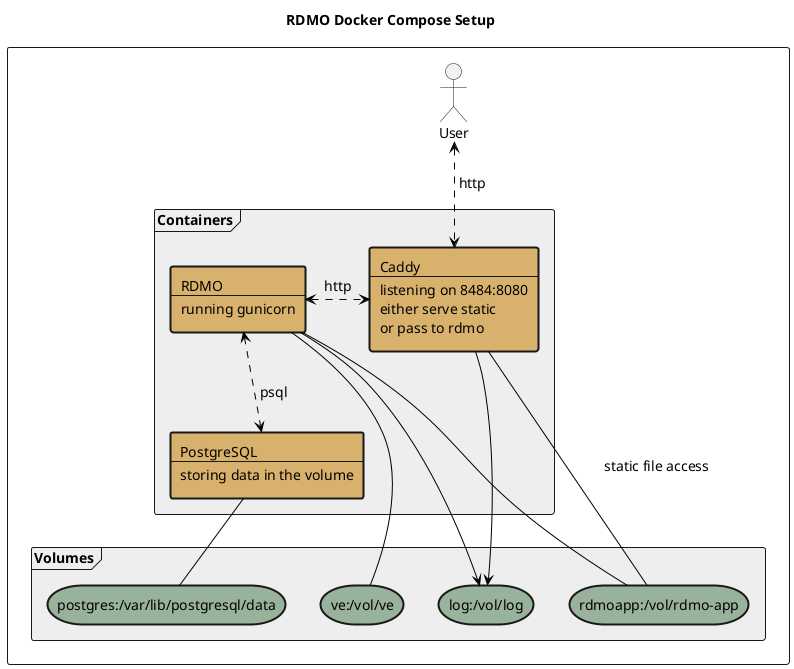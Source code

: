 @startuml

title "RDMO Docker Compose Setup"

rectangle {
    actor "User" as user
    frame Volumes {
        storage "log:/vol/log" as vlog
        storage "rdmoapp:/vol/rdmo-app" as vapp
        storage "ve:/vol/ve" as vve
        storage "postgres:/var/lib/postgresql/data" as vpg
    }
    frame Containers {
        agent "RDMO\n--\nrunning gunicorn" as rdmo
        agent "Caddy\n--\nlistening on 8484:8080\neither serve static\nor pass to rdmo" as caddy
        agent "PostgreSQL\n--\nstoring data in the volume" as pg
    }
    <style>
    arrow {
        FontSize 14
        LineColor #000000
    }
    agent {
        BackGroundColor #D8B26C
        LineThickness 2
    }
    storage {
        BackGroundColor #99B29C
        LineThickness 2
    }
    frame {
        BackGroundColor #eeeeee
    }
    </style>
}

user <..> caddy : " http"

rdmo -- vapp
rdmo -->  vlog
rdmo -- vve
caddy -- vapp : "static file access"
caddy --> vlog
caddy <.l.> rdmo : "http"
pg -- vpg
rdmo <..> pg : " psql"

@enduml

